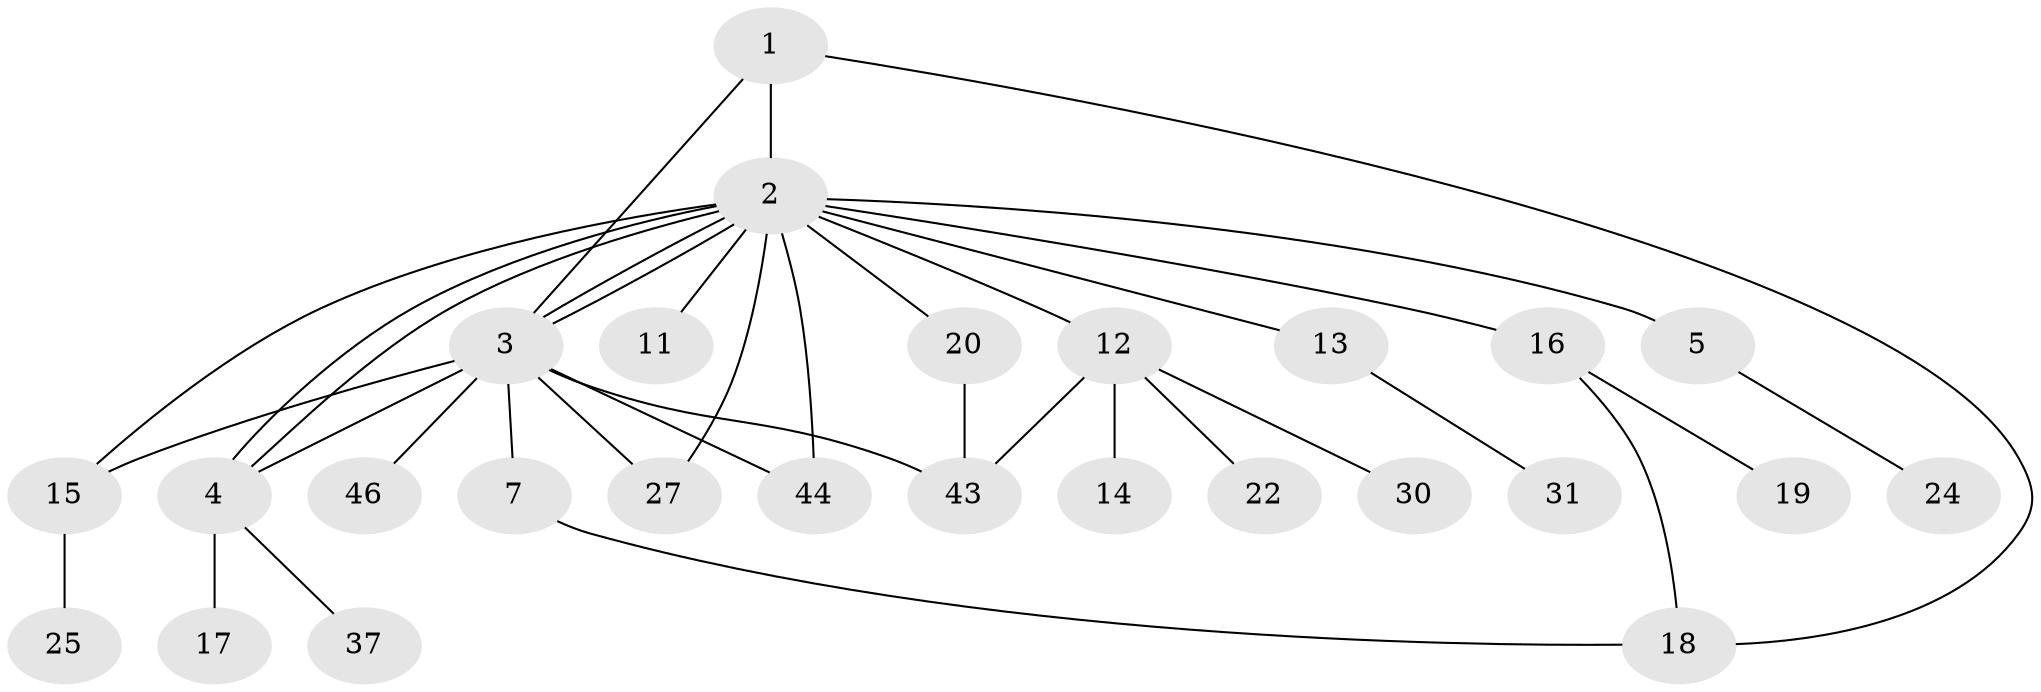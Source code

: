 // original degree distribution, {7: 0.018867924528301886, 12: 0.018867924528301886, 8: 0.07547169811320754, 6: 0.018867924528301886, 2: 0.24528301886792453, 3: 0.1320754716981132, 4: 0.03773584905660377, 1: 0.41509433962264153, 5: 0.03773584905660377}
// Generated by graph-tools (version 1.1) at 2025/18/03/04/25 18:18:08]
// undirected, 26 vertices, 36 edges
graph export_dot {
graph [start="1"]
  node [color=gray90,style=filled];
  1 [super="+33+23"];
  2 [super="+10+49+21+28+8+9"];
  3 [super="+6"];
  4;
  5 [super="+38+39+34"];
  7;
  11;
  12;
  13;
  14;
  15;
  16 [super="+51"];
  17;
  18 [super="+50"];
  19 [super="+41"];
  20;
  22;
  24;
  25;
  27 [super="+32+35+29"];
  30 [super="+42"];
  31;
  37;
  43 [super="+47"];
  44;
  46;
  1 -- 2 [weight=3];
  1 -- 3;
  1 -- 18;
  2 -- 3;
  2 -- 3;
  2 -- 4 [weight=2];
  2 -- 4;
  2 -- 5 [weight=2];
  2 -- 16;
  2 -- 44;
  2 -- 13;
  2 -- 27;
  2 -- 20;
  2 -- 11;
  2 -- 12;
  2 -- 15;
  3 -- 4 [weight=2];
  3 -- 27;
  3 -- 43;
  3 -- 7;
  3 -- 44;
  3 -- 46;
  3 -- 15;
  4 -- 17;
  4 -- 37;
  5 -- 24;
  7 -- 18;
  12 -- 14;
  12 -- 22;
  12 -- 30;
  12 -- 43;
  13 -- 31;
  15 -- 25;
  16 -- 19;
  16 -- 18;
  20 -- 43;
}
